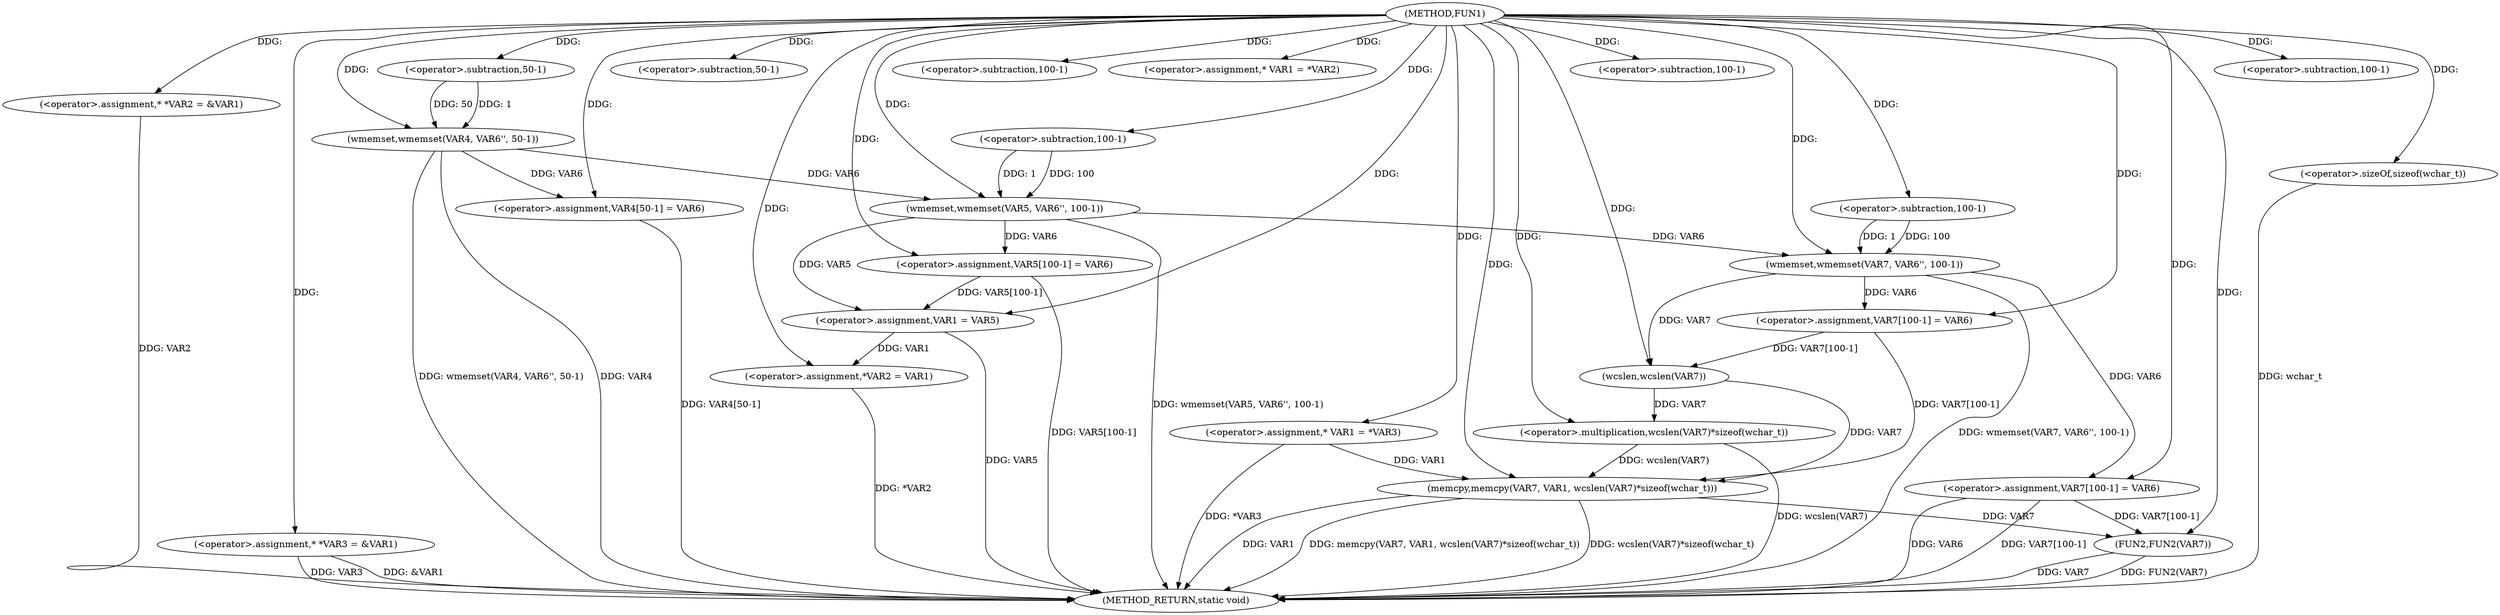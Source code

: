 digraph FUN1 {  
"1000100" [label = "(METHOD,FUN1)" ]
"1000192" [label = "(METHOD_RETURN,static void)" ]
"1000104" [label = "(<operator>.assignment,* *VAR2 = &VAR1)" ]
"1000109" [label = "(<operator>.assignment,* *VAR3 = &VAR1)" ]
"1000115" [label = "(wmemset,wmemset(VAR4, VAR6'', 50-1))" ]
"1000118" [label = "(<operator>.subtraction,50-1)" ]
"1000121" [label = "(<operator>.assignment,VAR4[50-1] = VAR6)" ]
"1000124" [label = "(<operator>.subtraction,50-1)" ]
"1000128" [label = "(wmemset,wmemset(VAR5, VAR6'', 100-1))" ]
"1000131" [label = "(<operator>.subtraction,100-1)" ]
"1000134" [label = "(<operator>.assignment,VAR5[100-1] = VAR6)" ]
"1000137" [label = "(<operator>.subtraction,100-1)" ]
"1000143" [label = "(<operator>.assignment,* VAR1 = *VAR2)" ]
"1000147" [label = "(<operator>.assignment,VAR1 = VAR5)" ]
"1000150" [label = "(<operator>.assignment,*VAR2 = VAR1)" ]
"1000156" [label = "(<operator>.assignment,* VAR1 = *VAR3)" ]
"1000162" [label = "(wmemset,wmemset(VAR7, VAR6'', 100-1))" ]
"1000165" [label = "(<operator>.subtraction,100-1)" ]
"1000168" [label = "(<operator>.assignment,VAR7[100-1] = VAR6)" ]
"1000171" [label = "(<operator>.subtraction,100-1)" ]
"1000175" [label = "(memcpy,memcpy(VAR7, VAR1, wcslen(VAR7)*sizeof(wchar_t)))" ]
"1000178" [label = "(<operator>.multiplication,wcslen(VAR7)*sizeof(wchar_t))" ]
"1000179" [label = "(wcslen,wcslen(VAR7))" ]
"1000181" [label = "(<operator>.sizeOf,sizeof(wchar_t))" ]
"1000183" [label = "(<operator>.assignment,VAR7[100-1] = VAR6)" ]
"1000186" [label = "(<operator>.subtraction,100-1)" ]
"1000190" [label = "(FUN2,FUN2(VAR7))" ]
  "1000150" -> "1000192"  [ label = "DDG: *VAR2"] 
  "1000190" -> "1000192"  [ label = "DDG: FUN2(VAR7)"] 
  "1000104" -> "1000192"  [ label = "DDG: VAR2"] 
  "1000183" -> "1000192"  [ label = "DDG: VAR6"] 
  "1000183" -> "1000192"  [ label = "DDG: VAR7[100-1]"] 
  "1000147" -> "1000192"  [ label = "DDG: VAR5"] 
  "1000162" -> "1000192"  [ label = "DDG: wmemset(VAR7, VAR6'', 100-1)"] 
  "1000181" -> "1000192"  [ label = "DDG: wchar_t"] 
  "1000175" -> "1000192"  [ label = "DDG: wcslen(VAR7)*sizeof(wchar_t)"] 
  "1000178" -> "1000192"  [ label = "DDG: wcslen(VAR7)"] 
  "1000156" -> "1000192"  [ label = "DDG: *VAR3"] 
  "1000190" -> "1000192"  [ label = "DDG: VAR7"] 
  "1000115" -> "1000192"  [ label = "DDG: wmemset(VAR4, VAR6'', 50-1)"] 
  "1000134" -> "1000192"  [ label = "DDG: VAR5[100-1]"] 
  "1000109" -> "1000192"  [ label = "DDG: VAR3"] 
  "1000121" -> "1000192"  [ label = "DDG: VAR4[50-1]"] 
  "1000175" -> "1000192"  [ label = "DDG: VAR1"] 
  "1000128" -> "1000192"  [ label = "DDG: wmemset(VAR5, VAR6'', 100-1)"] 
  "1000109" -> "1000192"  [ label = "DDG: &VAR1"] 
  "1000115" -> "1000192"  [ label = "DDG: VAR4"] 
  "1000175" -> "1000192"  [ label = "DDG: memcpy(VAR7, VAR1, wcslen(VAR7)*sizeof(wchar_t))"] 
  "1000100" -> "1000104"  [ label = "DDG: "] 
  "1000100" -> "1000109"  [ label = "DDG: "] 
  "1000100" -> "1000115"  [ label = "DDG: "] 
  "1000118" -> "1000115"  [ label = "DDG: 50"] 
  "1000118" -> "1000115"  [ label = "DDG: 1"] 
  "1000100" -> "1000118"  [ label = "DDG: "] 
  "1000115" -> "1000121"  [ label = "DDG: VAR6"] 
  "1000100" -> "1000121"  [ label = "DDG: "] 
  "1000100" -> "1000124"  [ label = "DDG: "] 
  "1000100" -> "1000128"  [ label = "DDG: "] 
  "1000115" -> "1000128"  [ label = "DDG: VAR6"] 
  "1000131" -> "1000128"  [ label = "DDG: 100"] 
  "1000131" -> "1000128"  [ label = "DDG: 1"] 
  "1000100" -> "1000131"  [ label = "DDG: "] 
  "1000128" -> "1000134"  [ label = "DDG: VAR6"] 
  "1000100" -> "1000134"  [ label = "DDG: "] 
  "1000100" -> "1000137"  [ label = "DDG: "] 
  "1000100" -> "1000143"  [ label = "DDG: "] 
  "1000128" -> "1000147"  [ label = "DDG: VAR5"] 
  "1000134" -> "1000147"  [ label = "DDG: VAR5[100-1]"] 
  "1000100" -> "1000147"  [ label = "DDG: "] 
  "1000147" -> "1000150"  [ label = "DDG: VAR1"] 
  "1000100" -> "1000150"  [ label = "DDG: "] 
  "1000100" -> "1000156"  [ label = "DDG: "] 
  "1000100" -> "1000162"  [ label = "DDG: "] 
  "1000128" -> "1000162"  [ label = "DDG: VAR6"] 
  "1000165" -> "1000162"  [ label = "DDG: 100"] 
  "1000165" -> "1000162"  [ label = "DDG: 1"] 
  "1000100" -> "1000165"  [ label = "DDG: "] 
  "1000162" -> "1000168"  [ label = "DDG: VAR6"] 
  "1000100" -> "1000168"  [ label = "DDG: "] 
  "1000100" -> "1000171"  [ label = "DDG: "] 
  "1000168" -> "1000175"  [ label = "DDG: VAR7[100-1]"] 
  "1000179" -> "1000175"  [ label = "DDG: VAR7"] 
  "1000100" -> "1000175"  [ label = "DDG: "] 
  "1000156" -> "1000175"  [ label = "DDG: VAR1"] 
  "1000178" -> "1000175"  [ label = "DDG: wcslen(VAR7)"] 
  "1000179" -> "1000178"  [ label = "DDG: VAR7"] 
  "1000168" -> "1000179"  [ label = "DDG: VAR7[100-1]"] 
  "1000162" -> "1000179"  [ label = "DDG: VAR7"] 
  "1000100" -> "1000179"  [ label = "DDG: "] 
  "1000100" -> "1000178"  [ label = "DDG: "] 
  "1000100" -> "1000181"  [ label = "DDG: "] 
  "1000100" -> "1000183"  [ label = "DDG: "] 
  "1000162" -> "1000183"  [ label = "DDG: VAR6"] 
  "1000100" -> "1000186"  [ label = "DDG: "] 
  "1000183" -> "1000190"  [ label = "DDG: VAR7[100-1]"] 
  "1000175" -> "1000190"  [ label = "DDG: VAR7"] 
  "1000100" -> "1000190"  [ label = "DDG: "] 
}
